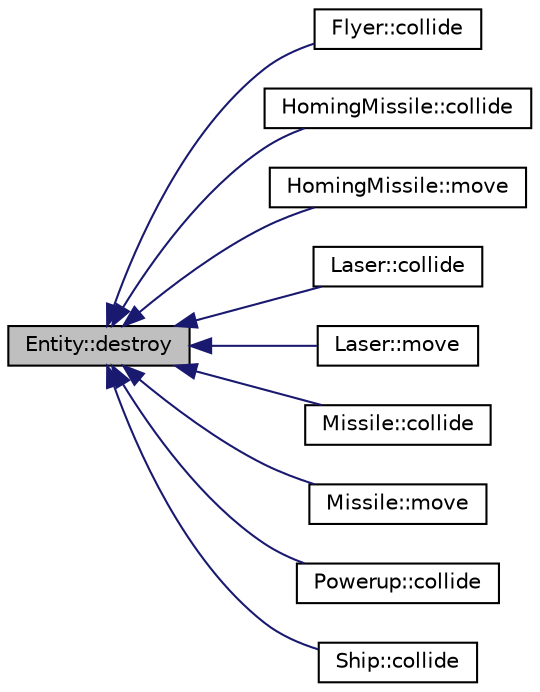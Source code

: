 digraph "Entity::destroy"
{
  edge [fontname="Helvetica",fontsize="10",labelfontname="Helvetica",labelfontsize="10"];
  node [fontname="Helvetica",fontsize="10",shape=record];
  rankdir="LR";
  Node1 [label="Entity::destroy",height=0.2,width=0.4,color="black", fillcolor="grey75", style="filled", fontcolor="black"];
  Node1 -> Node2 [dir="back",color="midnightblue",fontsize="10",style="solid",fontname="Helvetica"];
  Node2 [label="Flyer::collide",height=0.2,width=0.4,color="black", fillcolor="white", style="filled",URL="$classFlyer.html#adae5051f664596a0a8a77321095a695b",tooltip="collide() function inherited from MovingEntity. "];
  Node1 -> Node3 [dir="back",color="midnightblue",fontsize="10",style="solid",fontname="Helvetica"];
  Node3 [label="HomingMissile::collide",height=0.2,width=0.4,color="black", fillcolor="white", style="filled",URL="$classHomingMissile.html#acd24359204f640a31f2cd7117ff3ff53",tooltip="collide() function inherited from MovingEntity. "];
  Node1 -> Node4 [dir="back",color="midnightblue",fontsize="10",style="solid",fontname="Helvetica"];
  Node4 [label="HomingMissile::move",height=0.2,width=0.4,color="black", fillcolor="white", style="filled",URL="$classHomingMissile.html#a57e02e9000ec8baf370e30423a3c930b",tooltip="move() function inherited from MovingEntity. "];
  Node1 -> Node5 [dir="back",color="midnightblue",fontsize="10",style="solid",fontname="Helvetica"];
  Node5 [label="Laser::collide",height=0.2,width=0.4,color="black", fillcolor="white", style="filled",URL="$classLaser.html#a74b25d710aebfcac37e8bfd3eb99b7b2",tooltip="collide() function inherited from MovingEntity. "];
  Node1 -> Node6 [dir="back",color="midnightblue",fontsize="10",style="solid",fontname="Helvetica"];
  Node6 [label="Laser::move",height=0.2,width=0.4,color="black", fillcolor="white", style="filled",URL="$classLaser.html#adf3238de39f8538f90e193517d94353b",tooltip="move() function inherited from MovingEntity. "];
  Node1 -> Node7 [dir="back",color="midnightblue",fontsize="10",style="solid",fontname="Helvetica"];
  Node7 [label="Missile::collide",height=0.2,width=0.4,color="black", fillcolor="white", style="filled",URL="$classMissile.html#abc98cc90990f5d8ac07c9445bcfe59c9",tooltip="collide() function inherited from MovingEntity. "];
  Node1 -> Node8 [dir="back",color="midnightblue",fontsize="10",style="solid",fontname="Helvetica"];
  Node8 [label="Missile::move",height=0.2,width=0.4,color="black", fillcolor="white", style="filled",URL="$classMissile.html#ac5463127eba97dd0a171c1427b3f4b83",tooltip="move() function inherited from MovingEntity. "];
  Node1 -> Node9 [dir="back",color="midnightblue",fontsize="10",style="solid",fontname="Helvetica"];
  Node9 [label="Powerup::collide",height=0.2,width=0.4,color="black", fillcolor="white", style="filled",URL="$classPowerup.html#a755e96622bd2aa3d7bf5cc5c2b0808aa"];
  Node1 -> Node10 [dir="back",color="midnightblue",fontsize="10",style="solid",fontname="Helvetica"];
  Node10 [label="Ship::collide",height=0.2,width=0.4,color="black", fillcolor="white", style="filled",URL="$classShip.html#acdb685a7172d8640721b52b5851d7073",tooltip="collide() function inherited from MovingEntity. "];
}
